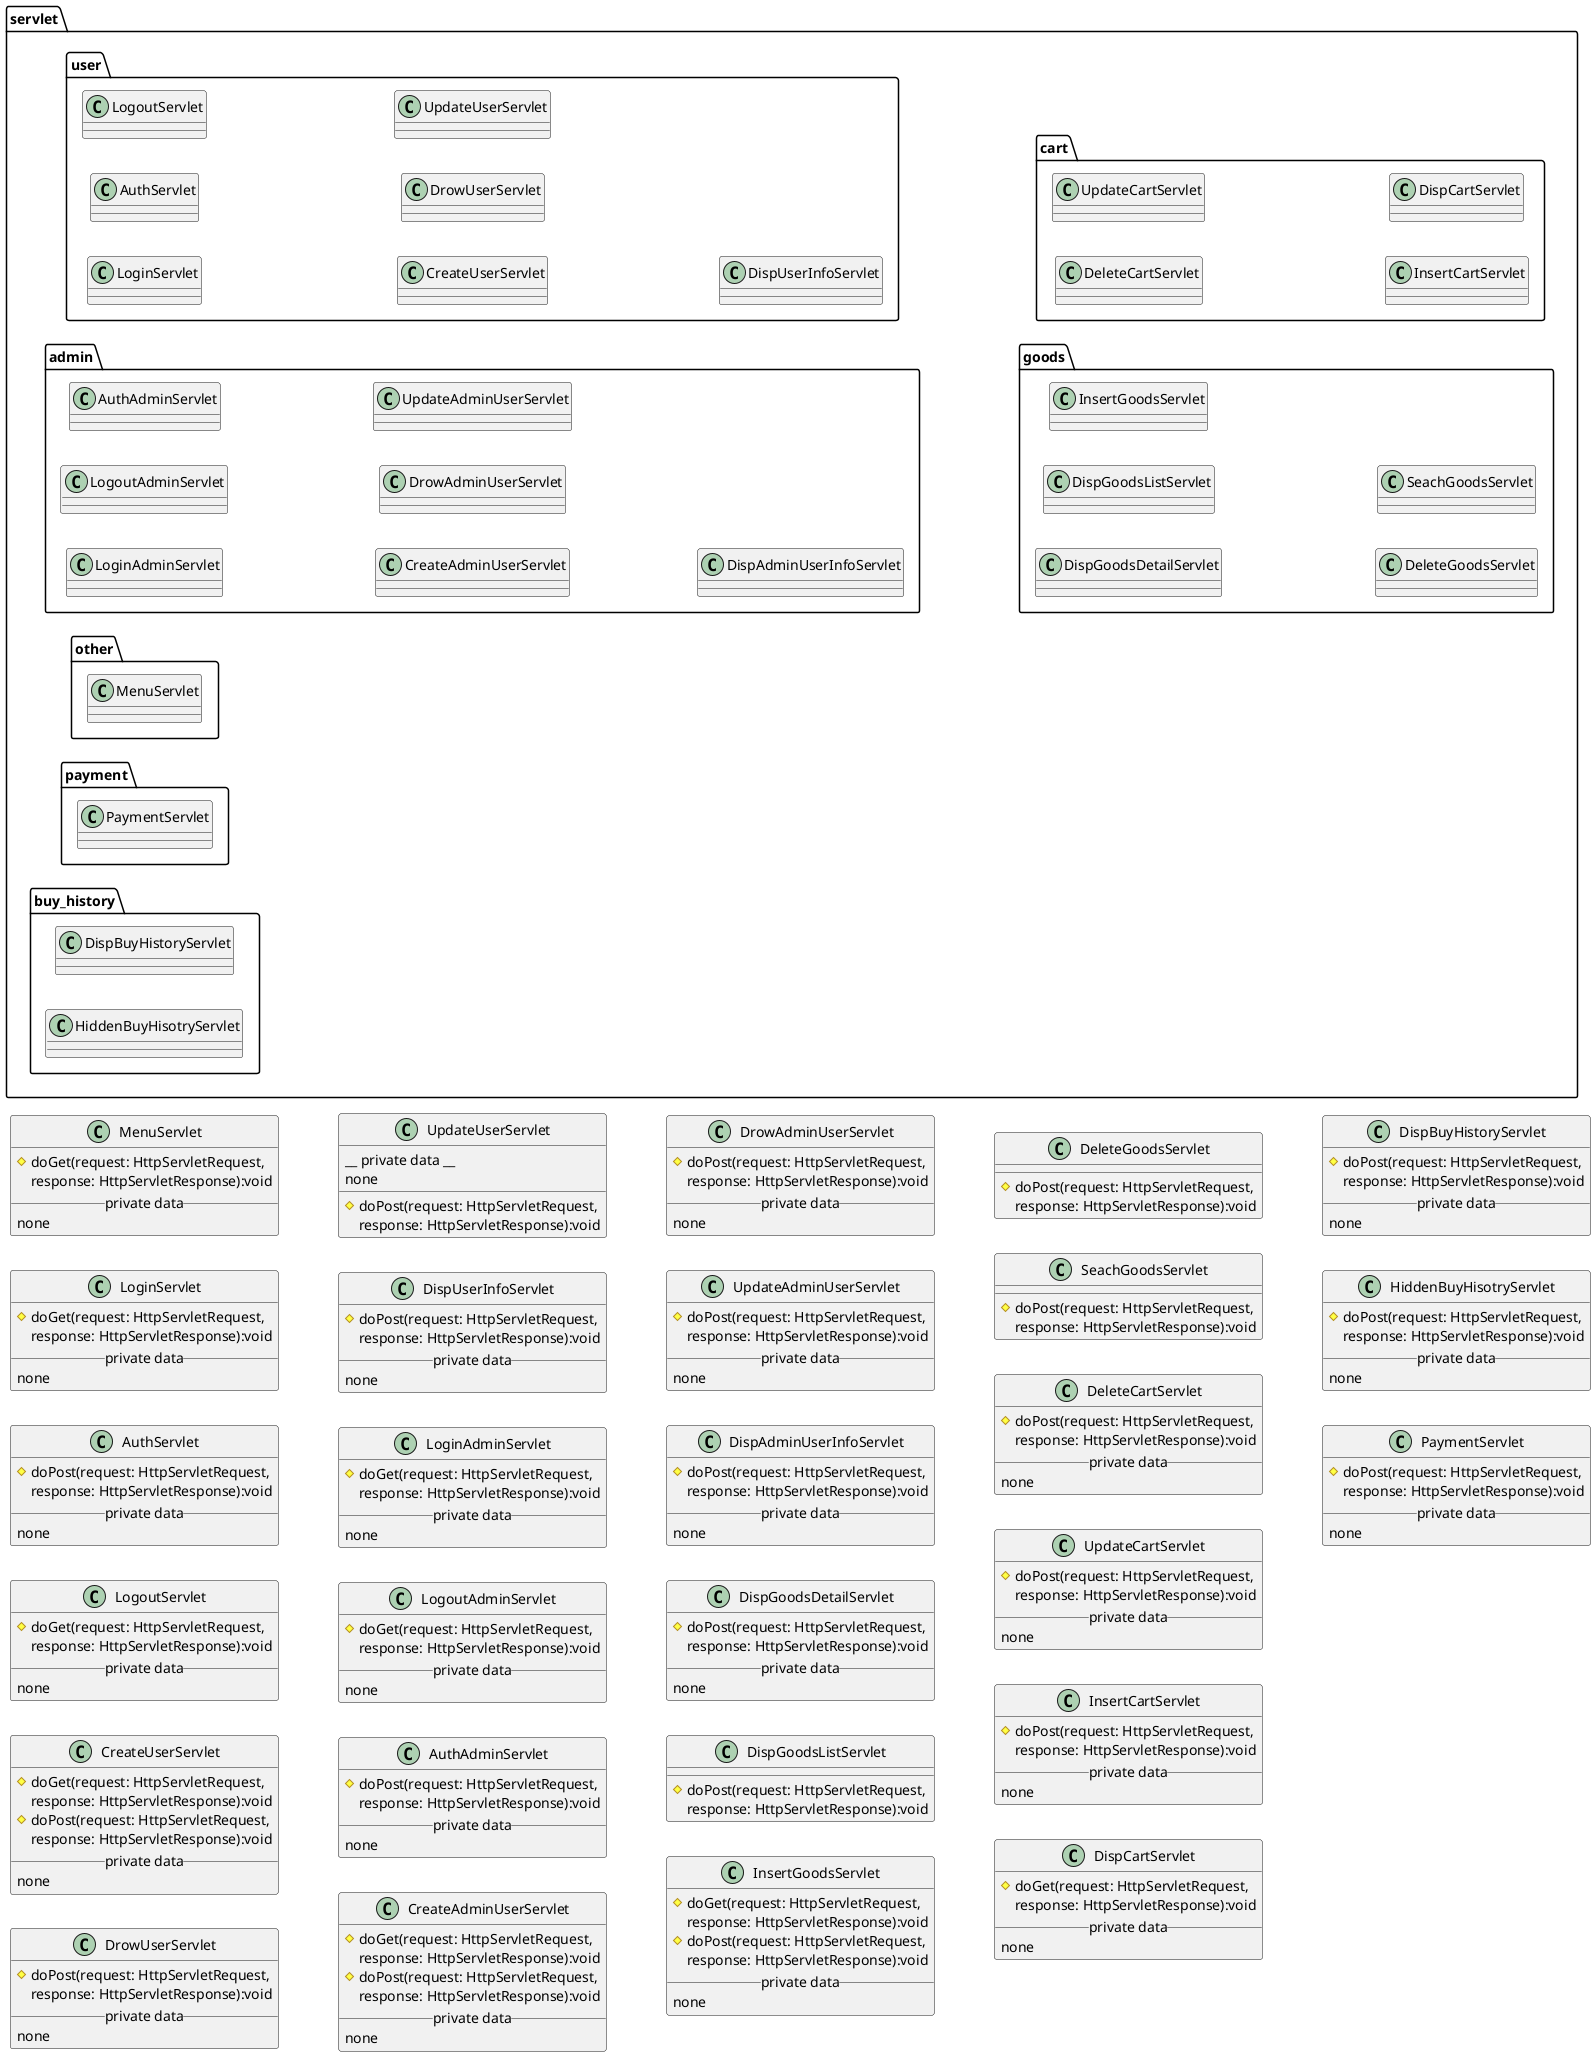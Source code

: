 @startuml
package servlet{
    left to right direction
    package user{
     class LoginServlet
     class AuthServlet
     class LogoutServlet
     class CreateUserServlet
     class DrowUserServlet
     class UpdateUserServlet
     class DispUserInfoServlet
    }
    package admin{
     class LoginAdminServlet
     class LogoutAdminServlet
     class AuthAdminServlet
     class CreateAdminUserServlet
     class DrowAdminUserServlet
     class UpdateAdminUserServlet
     class DispAdminUserInfoServlet
    }
    package other{
      class MenuServlet
    }
    package payment{
      class PaymentServlet
    }
    package cart{
     class DeleteCartServlet
     class UpdateCartServlet
     class InsertCartServlet
     class DispCartServlet
    }
    package buy_history{
     class DispBuyHistoryServlet
     class HiddenBuyHisotryServlet
    }
    package goods{
     class DispGoodsDetailServlet
     class DispGoodsListServlet
     class InsertGoodsServlet
     class DeleteGoodsServlet
     class SeachGoodsServlet
    }
}
class MenuServlet{
  #doGet(request: HttpServletRequest,
   response: HttpServletResponse):void
  __ private data __
  none
}
/' 
##################################
 pkg User
##################################
'/
class LoginServlet {
  #doGet(request: HttpServletRequest,
  response: HttpServletResponse):void
  __ private data __
  none
}
class AuthServlet {
  #doPost(request: HttpServletRequest,
  response: HttpServletResponse):void
  __ private data __
  none
}
class LogoutServlet {
  #doGet(request: HttpServletRequest,
  response: HttpServletResponse):void
  __ private data __
  none
}
class CreateUserServlet{
  #doGet(request: HttpServletRequest,
   response: HttpServletResponse):void
  #doPost(request: HttpServletRequest,
   response: HttpServletResponse):void
  __ private data __
  none
}
class DrowUserServlet{
  #doPost(request: HttpServletRequest,
   response: HttpServletResponse):void
  __ private data __
    none
}
class UpdateUserServlet{
 #doPost(request: HttpServletRequest,
   response: HttpServletResponse):void
  __ private data __
    none 
}
class DispUserInfoServlet{
  #doPost(request: HttpServletRequest,
   response: HttpServletResponse):void
  __ private data __
    none     
}
/' 
##################################
 pkg Admin
##################################
'/
class LoginAdminServlet{
 #doGet(request: HttpServletRequest,
  response: HttpServletResponse):void
 __ private data __
    none
}
class LogoutAdminServlet{
 #doGet(request: HttpServletRequest,
  response: HttpServletResponse):void
 __ private data __
    none
}
class AuthAdminServlet{
 #doPost(request: HttpServletRequest,
  response: HttpServletResponse):void
 __ private data __
    none
}
class CreateAdminUserServlet{
 #doGet(request: HttpServletRequest,
  response: HttpServletResponse):void
 #doPost(request: HttpServletRequest,
  response: HttpServletResponse):void
 __ private data __
    none
}
class DrowAdminUserServlet{
  #doPost(request: HttpServletRequest,
   response: HttpServletResponse):void
  __ private data __
    none
}
class UpdateAdminUserServlet{
  #doPost(request: HttpServletRequest,
  response: HttpServletResponse):void
  __ private data __
    none 
}
class DispAdminUserInfoServlet{
  #doPost(request: HttpServletRequest,
  response: HttpServletResponse):void
  __ private data __
    none     
}
/' 
##################################
 pkg Goods
##################################
'/
class DispGoodsDetailServlet{
  #doPost(request: HttpServletRequest,
   response: HttpServletResponse):void
  __ private data __
    none
}
class DispGoodsListServlet{
  #doPost(request: HttpServletRequest,
   response: HttpServletResponse):void
}
class InsertGoodsServlet{
  #doGet(request: HttpServletRequest,
   response: HttpServletResponse):void
  #doPost(request: HttpServletRequest,
   response: HttpServletResponse):void
  __ private data __
    none
}
class DeleteGoodsServlet{
  #doPost(request: HttpServletRequest,
   response: HttpServletResponse):void
}
class SeachGoodsServlet{
  #doPost(request: HttpServletRequest,
   response: HttpServletResponse):void
}
/' 
##################################
 pkg Cart
##################################
'/
class DeleteCartServlet{
  #doPost(request: HttpServletRequest,
   response: HttpServletResponse):void
  __ private data __
    none     
}
class UpdateCartServlet{
  #doPost(request: HttpServletRequest,
   response: HttpServletResponse):void
  __ private data __
    none     
}
class InsertCartServlet{
  #doPost(request: HttpServletRequest,
   response: HttpServletResponse):void
  __ private data __
    none     
}
class DispCartServlet{
  #doGet(request: HttpServletRequest,
   response: HttpServletResponse):void
  __ private data __
    none     
}
/' 
##################################
 pkg buy_history
##################################
'/
class DispBuyHistoryServlet{
  #doPost(request: HttpServletRequest,
   response: HttpServletResponse):void
  __ private data __
    none    
}
class HiddenBuyHisotryServlet{
  #doPost(request: HttpServletRequest,
   response: HttpServletResponse):void
  __ private data __
    none    
}
/' 
##################################
 other
##################################
'/
class PaymentServlet{
  #doPost(request: HttpServletRequest,
   response: HttpServletResponse):void
  __ private data __
    none 
}

@enduml
